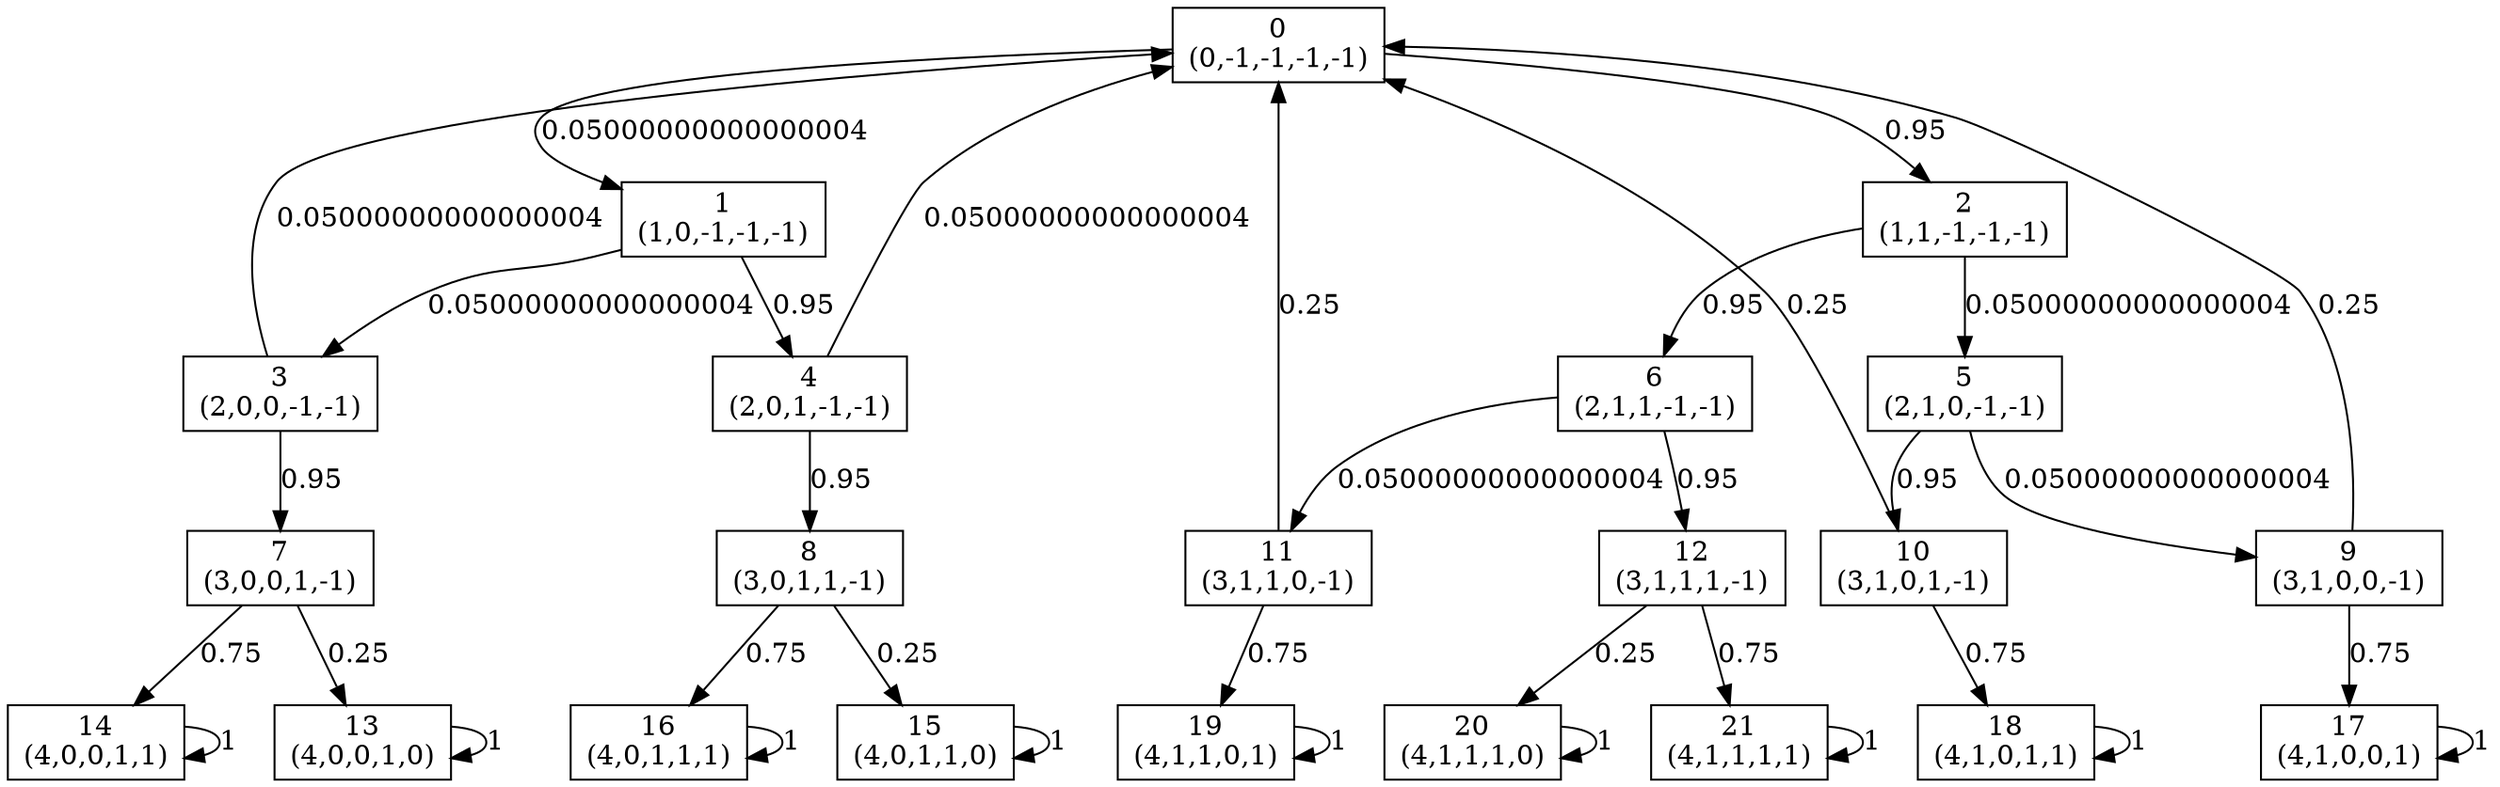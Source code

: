digraph P {
node [shape=box];
0 -> 1 [ label="0.05000000000000004" ];
0 -> 2 [ label="0.95" ];
1 -> 3 [ label="0.05000000000000004" ];
1 -> 4 [ label="0.95" ];
2 -> 5 [ label="0.05000000000000004" ];
2 -> 6 [ label="0.95" ];
3 -> 0 [ label="0.05000000000000004" ];
3 -> 7 [ label="0.95" ];
4 -> 0 [ label="0.05000000000000004" ];
4 -> 8 [ label="0.95" ];
5 -> 9 [ label="0.05000000000000004" ];
5 -> 10 [ label="0.95" ];
6 -> 11 [ label="0.05000000000000004" ];
6 -> 12 [ label="0.95" ];
7 -> 13 [ label="0.25" ];
7 -> 14 [ label="0.75" ];
8 -> 15 [ label="0.25" ];
8 -> 16 [ label="0.75" ];
9 -> 0 [ label="0.25" ];
9 -> 17 [ label="0.75" ];
10 -> 0 [ label="0.25" ];
10 -> 18 [ label="0.75" ];
11 -> 0 [ label="0.25" ];
11 -> 19 [ label="0.75" ];
12 -> 20 [ label="0.25" ];
12 -> 21 [ label="0.75" ];
13 -> 13 [ label="1" ];
14 -> 14 [ label="1" ];
15 -> 15 [ label="1" ];
16 -> 16 [ label="1" ];
17 -> 17 [ label="1" ];
18 -> 18 [ label="1" ];
19 -> 19 [ label="1" ];
20 -> 20 [ label="1" ];
21 -> 21 [ label="1" ];
0 [label="0\n(0,-1,-1,-1,-1)"];
1 [label="1\n(1,0,-1,-1,-1)"];
2 [label="2\n(1,1,-1,-1,-1)"];
3 [label="3\n(2,0,0,-1,-1)"];
4 [label="4\n(2,0,1,-1,-1)"];
5 [label="5\n(2,1,0,-1,-1)"];
6 [label="6\n(2,1,1,-1,-1)"];
7 [label="7\n(3,0,0,1,-1)"];
8 [label="8\n(3,0,1,1,-1)"];
9 [label="9\n(3,1,0,0,-1)"];
10 [label="10\n(3,1,0,1,-1)"];
11 [label="11\n(3,1,1,0,-1)"];
12 [label="12\n(3,1,1,1,-1)"];
13 [label="13\n(4,0,0,1,0)"];
14 [label="14\n(4,0,0,1,1)"];
15 [label="15\n(4,0,1,1,0)"];
16 [label="16\n(4,0,1,1,1)"];
17 [label="17\n(4,1,0,0,1)"];
18 [label="18\n(4,1,0,1,1)"];
19 [label="19\n(4,1,1,0,1)"];
20 [label="20\n(4,1,1,1,0)"];
21 [label="21\n(4,1,1,1,1)"];
}
